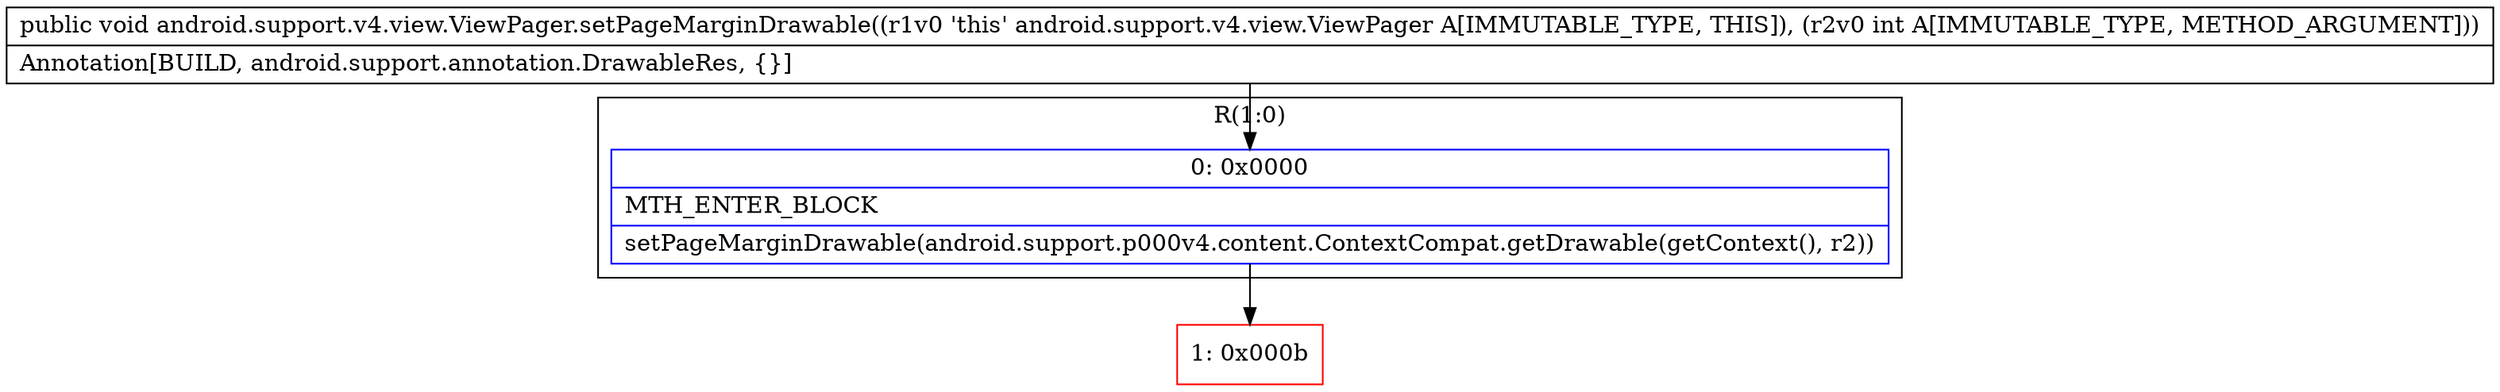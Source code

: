 digraph "CFG forandroid.support.v4.view.ViewPager.setPageMarginDrawable(I)V" {
subgraph cluster_Region_1354080958 {
label = "R(1:0)";
node [shape=record,color=blue];
Node_0 [shape=record,label="{0\:\ 0x0000|MTH_ENTER_BLOCK\l|setPageMarginDrawable(android.support.p000v4.content.ContextCompat.getDrawable(getContext(), r2))\l}"];
}
Node_1 [shape=record,color=red,label="{1\:\ 0x000b}"];
MethodNode[shape=record,label="{public void android.support.v4.view.ViewPager.setPageMarginDrawable((r1v0 'this' android.support.v4.view.ViewPager A[IMMUTABLE_TYPE, THIS]), (r2v0 int A[IMMUTABLE_TYPE, METHOD_ARGUMENT]))  | Annotation[BUILD, android.support.annotation.DrawableRes, \{\}]\l}"];
MethodNode -> Node_0;
Node_0 -> Node_1;
}

